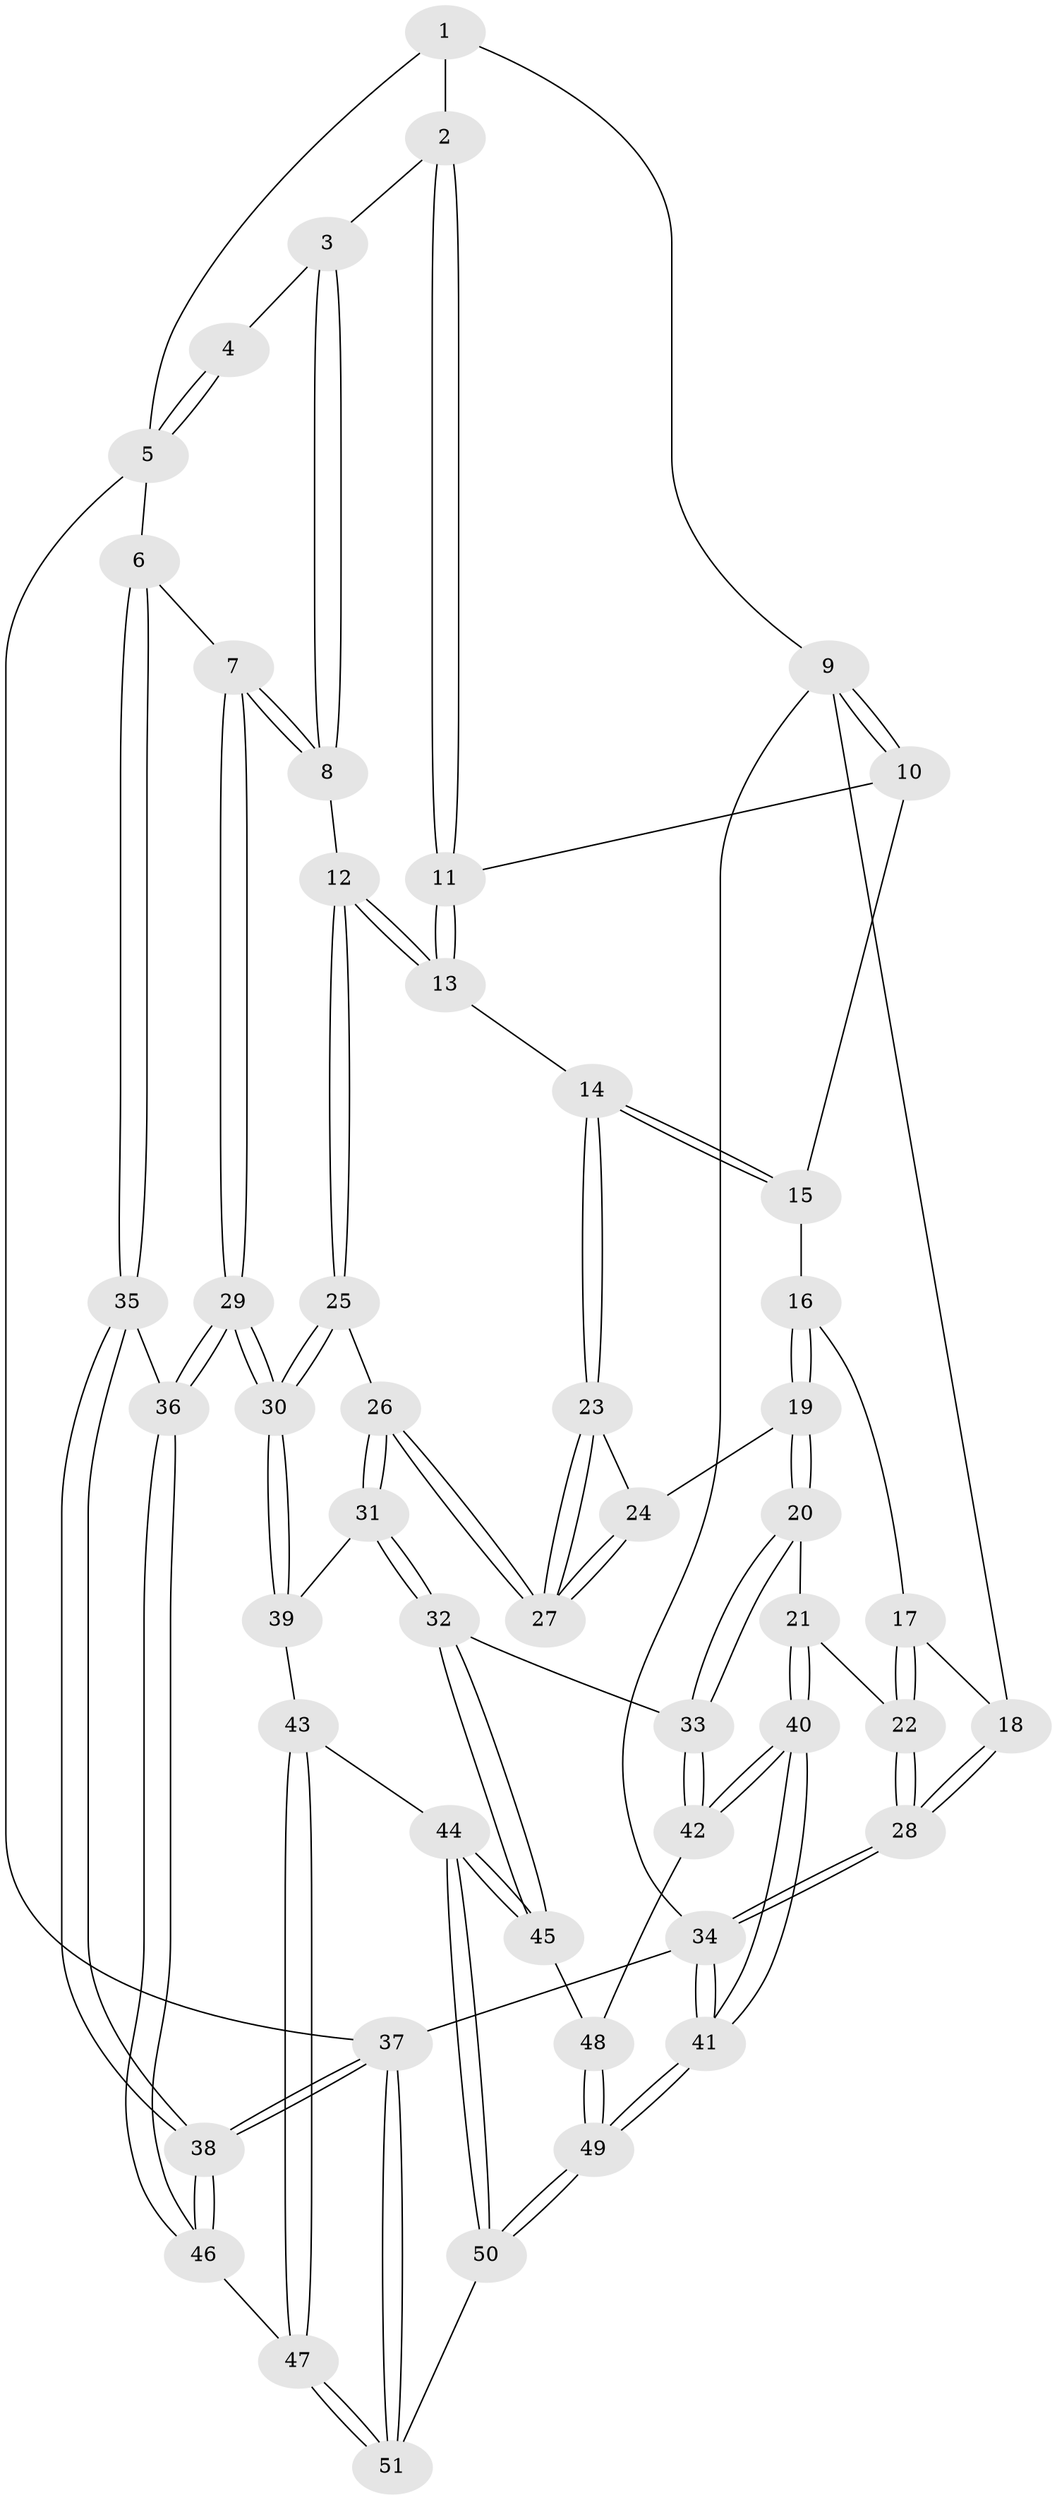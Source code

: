 // Generated by graph-tools (version 1.1) at 2025/03/03/09/25 03:03:16]
// undirected, 51 vertices, 124 edges
graph export_dot {
graph [start="1"]
  node [color=gray90,style=filled];
  1 [pos="+1+0"];
  2 [pos="+0.6438598011154616+0"];
  3 [pos="+0.9168903045524959+0.06371539108131691"];
  4 [pos="+0.9434701907284181+0.05435119336708157"];
  5 [pos="+1+0.1795881182592692"];
  6 [pos="+1+0.40360120196979077"];
  7 [pos="+1+0.3955097326752803"];
  8 [pos="+0.8283487511070842+0.3460098467941333"];
  9 [pos="+0+0"];
  10 [pos="+0.06500589124094379+0"];
  11 [pos="+0.5988604653948615+0"];
  12 [pos="+0.7840764383849296+0.342077210118551"];
  13 [pos="+0.5846449269430346+0.10996616092853172"];
  14 [pos="+0.3574505815202954+0.24522744329914561"];
  15 [pos="+0.3069923011519253+0.24599092394590488"];
  16 [pos="+0.29292449247314917+0.25252540787093086"];
  17 [pos="+0.22115321583990755+0.26674977358832125"];
  18 [pos="+0+0"];
  19 [pos="+0.262794168199891+0.5546372813535012"];
  20 [pos="+0.1421080440912726+0.6308583457408536"];
  21 [pos="+0.13928947509374812+0.6306143277689132"];
  22 [pos="+0+0.5566033461101192"];
  23 [pos="+0.3804781687627365+0.31050169421675455"];
  24 [pos="+0.29176830878392435+0.5495466550135912"];
  25 [pos="+0.6916759295921198+0.46009914174733035"];
  26 [pos="+0.5357383929806735+0.5709341317550192"];
  27 [pos="+0.47479781014167216+0.5333182389268469"];
  28 [pos="+0+0.5521107121778059"];
  29 [pos="+0.8085933932208585+0.7497572627909582"];
  30 [pos="+0.8073788463237214+0.7491473728860495"];
  31 [pos="+0.5344474853438163+0.5948841592476586"];
  32 [pos="+0.39412151304124304+0.7619612605421742"];
  33 [pos="+0.2426642142077638+0.7116410980652016"];
  34 [pos="+0+1"];
  35 [pos="+1+0.5440056335356582"];
  36 [pos="+0.8351080037048016+0.7859849991950829"];
  37 [pos="+1+1"];
  38 [pos="+1+1"];
  39 [pos="+0.6336247375245254+0.7424780783174434"];
  40 [pos="+0.09745890298044578+0.9473828072787855"];
  41 [pos="+0+1"];
  42 [pos="+0.2395022878999003+0.8589075661038734"];
  43 [pos="+0.6254603865770475+0.7691668638987871"];
  44 [pos="+0.4439182661289471+0.8878377285643057"];
  45 [pos="+0.41721739682087133+0.8567925559872863"];
  46 [pos="+0.8520803696611782+0.8358048693337572"];
  47 [pos="+0.6751021209424859+1"];
  48 [pos="+0.2985486502222497+0.8973956062366237"];
  49 [pos="+0.07804158052344218+1"];
  50 [pos="+0.5571695984345784+1"];
  51 [pos="+0.6191589873539769+1"];
  1 -- 2;
  1 -- 5;
  1 -- 9;
  2 -- 3;
  2 -- 11;
  2 -- 11;
  3 -- 4;
  3 -- 8;
  3 -- 8;
  4 -- 5;
  4 -- 5;
  5 -- 6;
  5 -- 37;
  6 -- 7;
  6 -- 35;
  6 -- 35;
  7 -- 8;
  7 -- 8;
  7 -- 29;
  7 -- 29;
  8 -- 12;
  9 -- 10;
  9 -- 10;
  9 -- 18;
  9 -- 34;
  10 -- 11;
  10 -- 15;
  11 -- 13;
  11 -- 13;
  12 -- 13;
  12 -- 13;
  12 -- 25;
  12 -- 25;
  13 -- 14;
  14 -- 15;
  14 -- 15;
  14 -- 23;
  14 -- 23;
  15 -- 16;
  16 -- 17;
  16 -- 19;
  16 -- 19;
  17 -- 18;
  17 -- 22;
  17 -- 22;
  18 -- 28;
  18 -- 28;
  19 -- 20;
  19 -- 20;
  19 -- 24;
  20 -- 21;
  20 -- 33;
  20 -- 33;
  21 -- 22;
  21 -- 40;
  21 -- 40;
  22 -- 28;
  22 -- 28;
  23 -- 24;
  23 -- 27;
  23 -- 27;
  24 -- 27;
  24 -- 27;
  25 -- 26;
  25 -- 30;
  25 -- 30;
  26 -- 27;
  26 -- 27;
  26 -- 31;
  26 -- 31;
  28 -- 34;
  28 -- 34;
  29 -- 30;
  29 -- 30;
  29 -- 36;
  29 -- 36;
  30 -- 39;
  30 -- 39;
  31 -- 32;
  31 -- 32;
  31 -- 39;
  32 -- 33;
  32 -- 45;
  32 -- 45;
  33 -- 42;
  33 -- 42;
  34 -- 41;
  34 -- 41;
  34 -- 37;
  35 -- 36;
  35 -- 38;
  35 -- 38;
  36 -- 46;
  36 -- 46;
  37 -- 38;
  37 -- 38;
  37 -- 51;
  37 -- 51;
  38 -- 46;
  38 -- 46;
  39 -- 43;
  40 -- 41;
  40 -- 41;
  40 -- 42;
  40 -- 42;
  41 -- 49;
  41 -- 49;
  42 -- 48;
  43 -- 44;
  43 -- 47;
  43 -- 47;
  44 -- 45;
  44 -- 45;
  44 -- 50;
  44 -- 50;
  45 -- 48;
  46 -- 47;
  47 -- 51;
  47 -- 51;
  48 -- 49;
  48 -- 49;
  49 -- 50;
  49 -- 50;
  50 -- 51;
}
